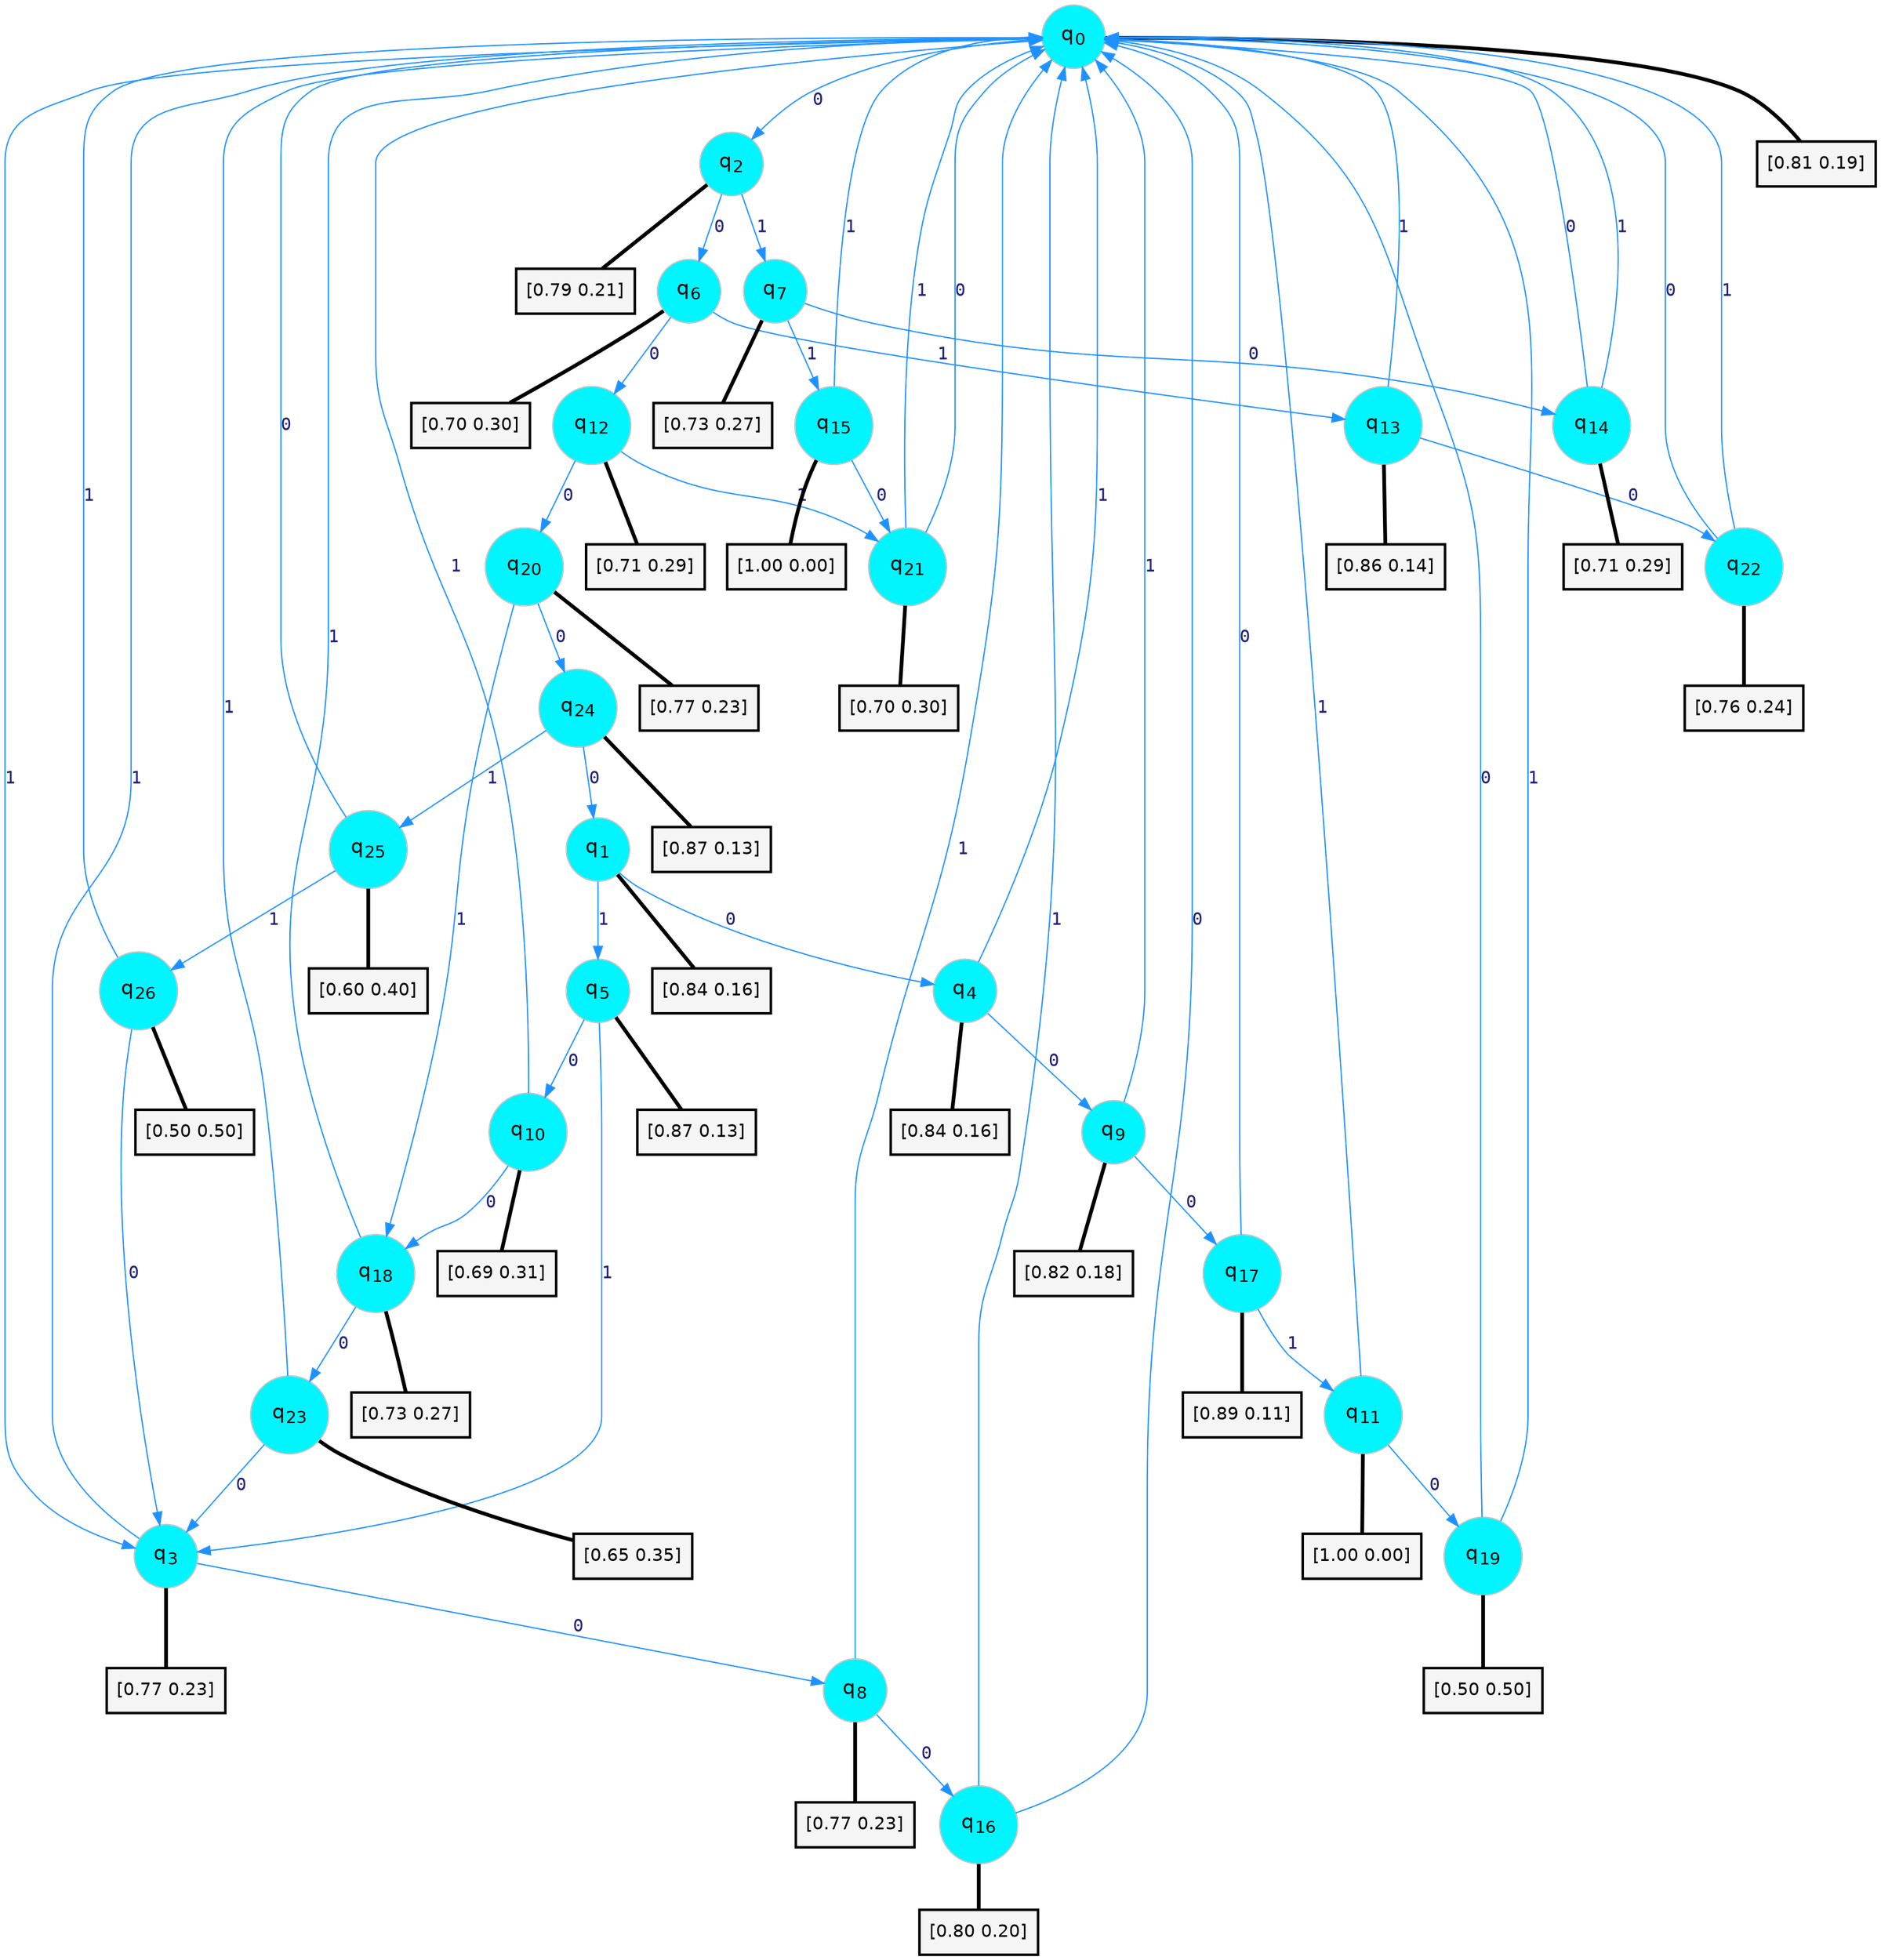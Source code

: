 digraph G {
graph [
bgcolor=transparent, dpi=300, rankdir=TD, size="40,25"];
node [
color=gray, fillcolor=turquoise1, fontcolor=black, fontname=Helvetica, fontsize=16, fontweight=bold, shape=circle, style=filled];
edge [
arrowsize=1, color=dodgerblue1, fontcolor=midnightblue, fontname=courier, fontweight=bold, penwidth=1, style=solid, weight=20];
0[label=<q<SUB>0</SUB>>];
1[label=<q<SUB>1</SUB>>];
2[label=<q<SUB>2</SUB>>];
3[label=<q<SUB>3</SUB>>];
4[label=<q<SUB>4</SUB>>];
5[label=<q<SUB>5</SUB>>];
6[label=<q<SUB>6</SUB>>];
7[label=<q<SUB>7</SUB>>];
8[label=<q<SUB>8</SUB>>];
9[label=<q<SUB>9</SUB>>];
10[label=<q<SUB>10</SUB>>];
11[label=<q<SUB>11</SUB>>];
12[label=<q<SUB>12</SUB>>];
13[label=<q<SUB>13</SUB>>];
14[label=<q<SUB>14</SUB>>];
15[label=<q<SUB>15</SUB>>];
16[label=<q<SUB>16</SUB>>];
17[label=<q<SUB>17</SUB>>];
18[label=<q<SUB>18</SUB>>];
19[label=<q<SUB>19</SUB>>];
20[label=<q<SUB>20</SUB>>];
21[label=<q<SUB>21</SUB>>];
22[label=<q<SUB>22</SUB>>];
23[label=<q<SUB>23</SUB>>];
24[label=<q<SUB>24</SUB>>];
25[label=<q<SUB>25</SUB>>];
26[label=<q<SUB>26</SUB>>];
27[label="[0.81 0.19]", shape=box,fontcolor=black, fontname=Helvetica, fontsize=14, penwidth=2, fillcolor=whitesmoke,color=black];
28[label="[0.84 0.16]", shape=box,fontcolor=black, fontname=Helvetica, fontsize=14, penwidth=2, fillcolor=whitesmoke,color=black];
29[label="[0.79 0.21]", shape=box,fontcolor=black, fontname=Helvetica, fontsize=14, penwidth=2, fillcolor=whitesmoke,color=black];
30[label="[0.77 0.23]", shape=box,fontcolor=black, fontname=Helvetica, fontsize=14, penwidth=2, fillcolor=whitesmoke,color=black];
31[label="[0.84 0.16]", shape=box,fontcolor=black, fontname=Helvetica, fontsize=14, penwidth=2, fillcolor=whitesmoke,color=black];
32[label="[0.87 0.13]", shape=box,fontcolor=black, fontname=Helvetica, fontsize=14, penwidth=2, fillcolor=whitesmoke,color=black];
33[label="[0.70 0.30]", shape=box,fontcolor=black, fontname=Helvetica, fontsize=14, penwidth=2, fillcolor=whitesmoke,color=black];
34[label="[0.73 0.27]", shape=box,fontcolor=black, fontname=Helvetica, fontsize=14, penwidth=2, fillcolor=whitesmoke,color=black];
35[label="[0.77 0.23]", shape=box,fontcolor=black, fontname=Helvetica, fontsize=14, penwidth=2, fillcolor=whitesmoke,color=black];
36[label="[0.82 0.18]", shape=box,fontcolor=black, fontname=Helvetica, fontsize=14, penwidth=2, fillcolor=whitesmoke,color=black];
37[label="[0.69 0.31]", shape=box,fontcolor=black, fontname=Helvetica, fontsize=14, penwidth=2, fillcolor=whitesmoke,color=black];
38[label="[1.00 0.00]", shape=box,fontcolor=black, fontname=Helvetica, fontsize=14, penwidth=2, fillcolor=whitesmoke,color=black];
39[label="[0.71 0.29]", shape=box,fontcolor=black, fontname=Helvetica, fontsize=14, penwidth=2, fillcolor=whitesmoke,color=black];
40[label="[0.86 0.14]", shape=box,fontcolor=black, fontname=Helvetica, fontsize=14, penwidth=2, fillcolor=whitesmoke,color=black];
41[label="[0.71 0.29]", shape=box,fontcolor=black, fontname=Helvetica, fontsize=14, penwidth=2, fillcolor=whitesmoke,color=black];
42[label="[1.00 0.00]", shape=box,fontcolor=black, fontname=Helvetica, fontsize=14, penwidth=2, fillcolor=whitesmoke,color=black];
43[label="[0.80 0.20]", shape=box,fontcolor=black, fontname=Helvetica, fontsize=14, penwidth=2, fillcolor=whitesmoke,color=black];
44[label="[0.89 0.11]", shape=box,fontcolor=black, fontname=Helvetica, fontsize=14, penwidth=2, fillcolor=whitesmoke,color=black];
45[label="[0.73 0.27]", shape=box,fontcolor=black, fontname=Helvetica, fontsize=14, penwidth=2, fillcolor=whitesmoke,color=black];
46[label="[0.50 0.50]", shape=box,fontcolor=black, fontname=Helvetica, fontsize=14, penwidth=2, fillcolor=whitesmoke,color=black];
47[label="[0.77 0.23]", shape=box,fontcolor=black, fontname=Helvetica, fontsize=14, penwidth=2, fillcolor=whitesmoke,color=black];
48[label="[0.70 0.30]", shape=box,fontcolor=black, fontname=Helvetica, fontsize=14, penwidth=2, fillcolor=whitesmoke,color=black];
49[label="[0.76 0.24]", shape=box,fontcolor=black, fontname=Helvetica, fontsize=14, penwidth=2, fillcolor=whitesmoke,color=black];
50[label="[0.65 0.35]", shape=box,fontcolor=black, fontname=Helvetica, fontsize=14, penwidth=2, fillcolor=whitesmoke,color=black];
51[label="[0.87 0.13]", shape=box,fontcolor=black, fontname=Helvetica, fontsize=14, penwidth=2, fillcolor=whitesmoke,color=black];
52[label="[0.60 0.40]", shape=box,fontcolor=black, fontname=Helvetica, fontsize=14, penwidth=2, fillcolor=whitesmoke,color=black];
53[label="[0.50 0.50]", shape=box,fontcolor=black, fontname=Helvetica, fontsize=14, penwidth=2, fillcolor=whitesmoke,color=black];
0->2 [label=0];
0->3 [label=1];
0->27 [arrowhead=none, penwidth=3,color=black];
1->4 [label=0];
1->5 [label=1];
1->28 [arrowhead=none, penwidth=3,color=black];
2->6 [label=0];
2->7 [label=1];
2->29 [arrowhead=none, penwidth=3,color=black];
3->8 [label=0];
3->0 [label=1];
3->30 [arrowhead=none, penwidth=3,color=black];
4->9 [label=0];
4->0 [label=1];
4->31 [arrowhead=none, penwidth=3,color=black];
5->10 [label=0];
5->3 [label=1];
5->32 [arrowhead=none, penwidth=3,color=black];
6->12 [label=0];
6->13 [label=1];
6->33 [arrowhead=none, penwidth=3,color=black];
7->14 [label=0];
7->15 [label=1];
7->34 [arrowhead=none, penwidth=3,color=black];
8->16 [label=0];
8->0 [label=1];
8->35 [arrowhead=none, penwidth=3,color=black];
9->17 [label=0];
9->0 [label=1];
9->36 [arrowhead=none, penwidth=3,color=black];
10->18 [label=0];
10->0 [label=1];
10->37 [arrowhead=none, penwidth=3,color=black];
11->19 [label=0];
11->0 [label=1];
11->38 [arrowhead=none, penwidth=3,color=black];
12->20 [label=0];
12->21 [label=1];
12->39 [arrowhead=none, penwidth=3,color=black];
13->22 [label=0];
13->0 [label=1];
13->40 [arrowhead=none, penwidth=3,color=black];
14->0 [label=0];
14->0 [label=1];
14->41 [arrowhead=none, penwidth=3,color=black];
15->21 [label=0];
15->0 [label=1];
15->42 [arrowhead=none, penwidth=3,color=black];
16->0 [label=0];
16->0 [label=1];
16->43 [arrowhead=none, penwidth=3,color=black];
17->0 [label=0];
17->11 [label=1];
17->44 [arrowhead=none, penwidth=3,color=black];
18->23 [label=0];
18->0 [label=1];
18->45 [arrowhead=none, penwidth=3,color=black];
19->0 [label=0];
19->0 [label=1];
19->46 [arrowhead=none, penwidth=3,color=black];
20->24 [label=0];
20->18 [label=1];
20->47 [arrowhead=none, penwidth=3,color=black];
21->0 [label=0];
21->0 [label=1];
21->48 [arrowhead=none, penwidth=3,color=black];
22->0 [label=0];
22->0 [label=1];
22->49 [arrowhead=none, penwidth=3,color=black];
23->3 [label=0];
23->0 [label=1];
23->50 [arrowhead=none, penwidth=3,color=black];
24->1 [label=0];
24->25 [label=1];
24->51 [arrowhead=none, penwidth=3,color=black];
25->0 [label=0];
25->26 [label=1];
25->52 [arrowhead=none, penwidth=3,color=black];
26->3 [label=0];
26->0 [label=1];
26->53 [arrowhead=none, penwidth=3,color=black];
}
